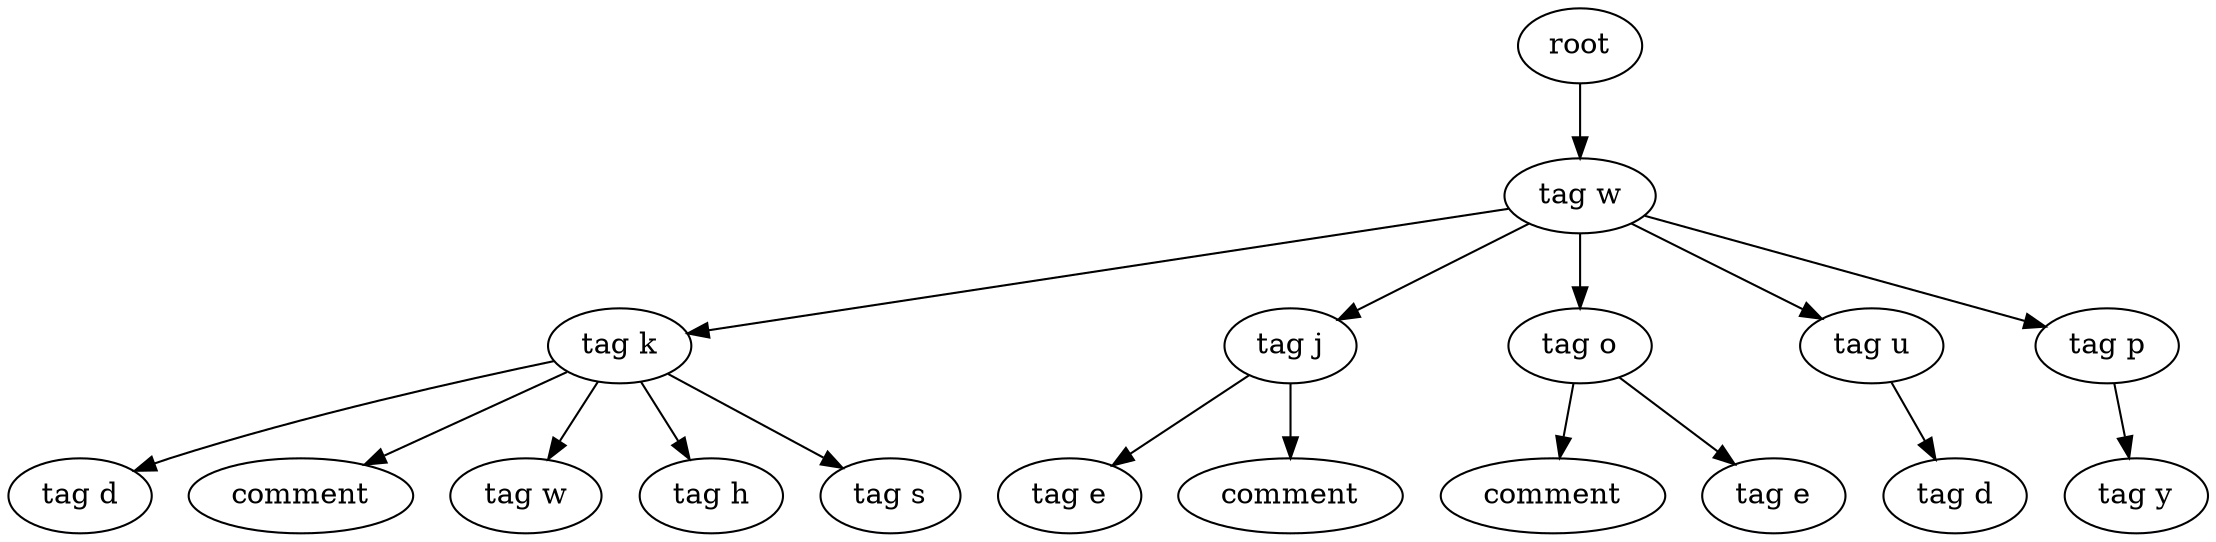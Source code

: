 digraph Tree{
0[label="root"];
0->00
00[label="tag w"];
00->000
000[label="tag k"];
000->0000
0000[label="tag d"];
000->0001
0001[label="comment"];
000->0002
0002[label="tag w"];
000->0003
0003[label="tag h"];
000->0004
0004[label="tag s"];
00->001
001[label="tag j"];
001->0010
0010[label="tag e"];
001->0011
0011[label="comment"];
00->002
002[label="tag o"];
002->0020
0020[label="comment"];
002->0021
0021[label="tag e"];
00->003
003[label="tag u"];
003->0030
0030[label="tag d"];
00->004
004[label="tag p"];
004->0040
0040[label="tag y"];
}
